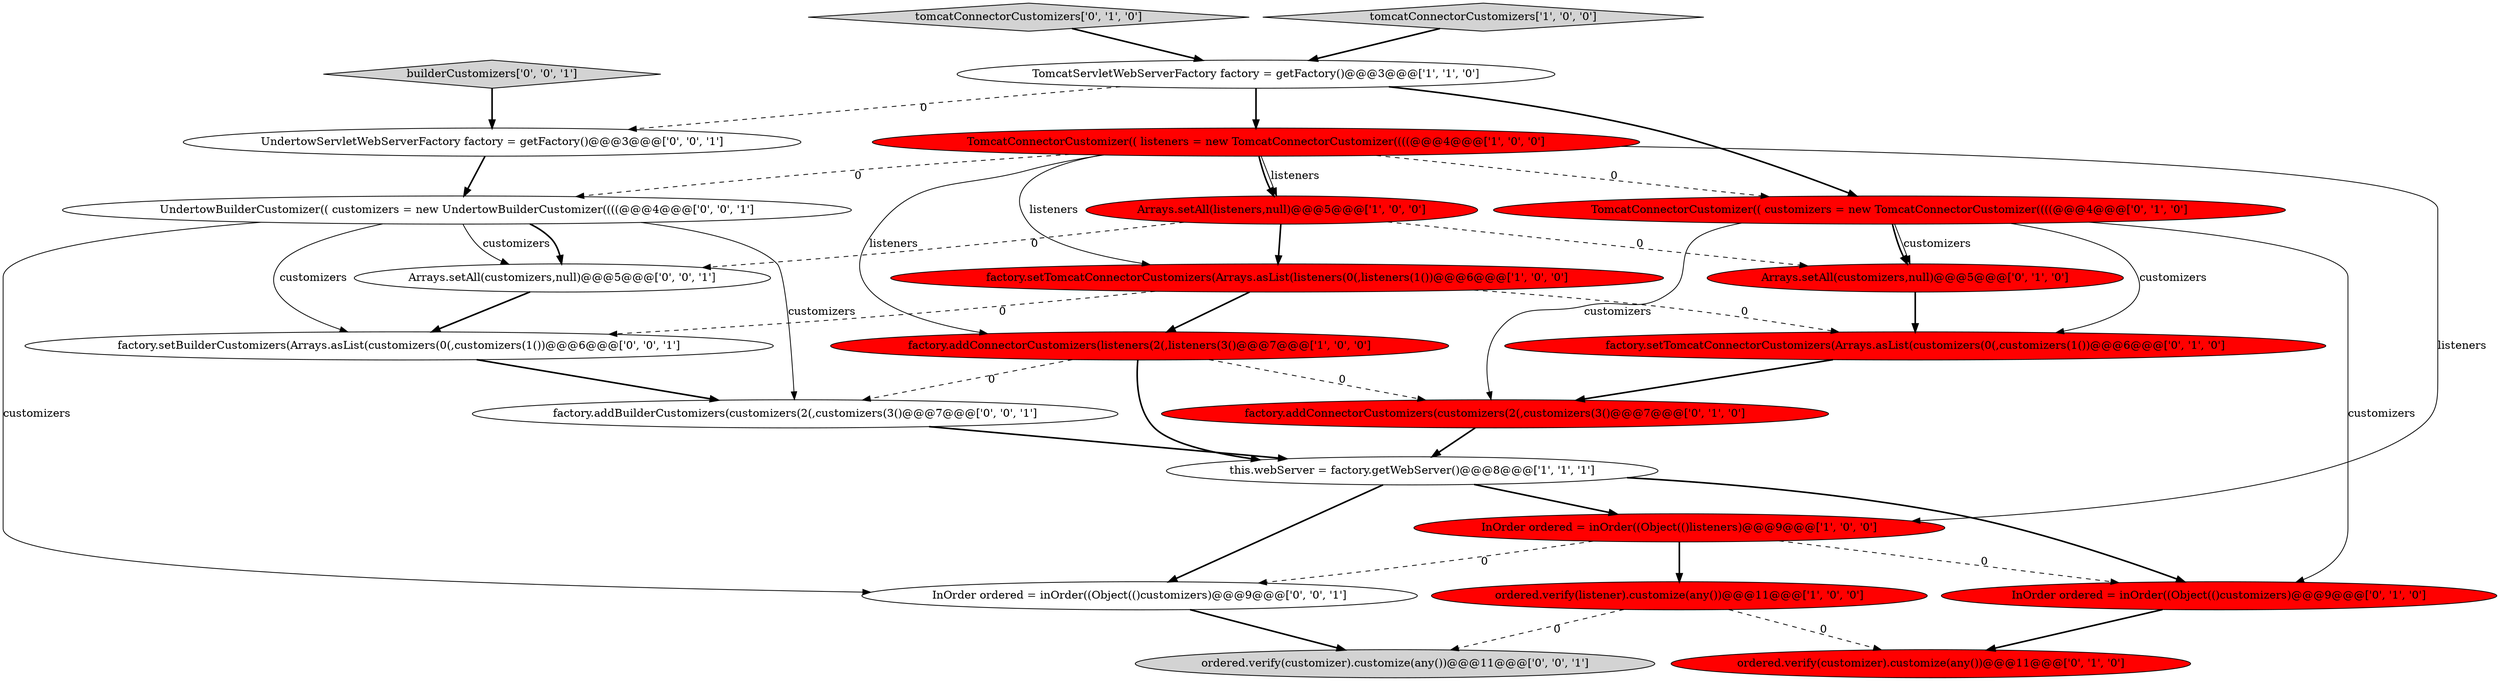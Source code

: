 digraph {
5 [style = filled, label = "TomcatServletWebServerFactory factory = getFactory()@@@3@@@['1', '1', '0']", fillcolor = white, shape = ellipse image = "AAA0AAABBB1BBB"];
14 [style = filled, label = "tomcatConnectorCustomizers['0', '1', '0']", fillcolor = lightgray, shape = diamond image = "AAA0AAABBB2BBB"];
11 [style = filled, label = "factory.setTomcatConnectorCustomizers(Arrays.asList(customizers(0(,customizers(1())@@@6@@@['0', '1', '0']", fillcolor = red, shape = ellipse image = "AAA1AAABBB2BBB"];
6 [style = filled, label = "factory.setTomcatConnectorCustomizers(Arrays.asList(listeners(0(,listeners(1())@@@6@@@['1', '0', '0']", fillcolor = red, shape = ellipse image = "AAA1AAABBB1BBB"];
9 [style = filled, label = "factory.addConnectorCustomizers(customizers(2(,customizers(3()@@@7@@@['0', '1', '0']", fillcolor = red, shape = ellipse image = "AAA1AAABBB2BBB"];
21 [style = filled, label = "UndertowBuilderCustomizer(( customizers = new UndertowBuilderCustomizer((((@@@4@@@['0', '0', '1']", fillcolor = white, shape = ellipse image = "AAA0AAABBB3BBB"];
13 [style = filled, label = "TomcatConnectorCustomizer(( customizers = new TomcatConnectorCustomizer((((@@@4@@@['0', '1', '0']", fillcolor = red, shape = ellipse image = "AAA1AAABBB2BBB"];
16 [style = filled, label = "ordered.verify(customizer).customize(any())@@@11@@@['0', '0', '1']", fillcolor = lightgray, shape = ellipse image = "AAA0AAABBB3BBB"];
2 [style = filled, label = "ordered.verify(listener).customize(any())@@@11@@@['1', '0', '0']", fillcolor = red, shape = ellipse image = "AAA1AAABBB1BBB"];
3 [style = filled, label = "Arrays.setAll(listeners,null)@@@5@@@['1', '0', '0']", fillcolor = red, shape = ellipse image = "AAA1AAABBB1BBB"];
20 [style = filled, label = "InOrder ordered = inOrder((Object(()customizers)@@@9@@@['0', '0', '1']", fillcolor = white, shape = ellipse image = "AAA0AAABBB3BBB"];
0 [style = filled, label = "TomcatConnectorCustomizer(( listeners = new TomcatConnectorCustomizer((((@@@4@@@['1', '0', '0']", fillcolor = red, shape = ellipse image = "AAA1AAABBB1BBB"];
23 [style = filled, label = "UndertowServletWebServerFactory factory = getFactory()@@@3@@@['0', '0', '1']", fillcolor = white, shape = ellipse image = "AAA0AAABBB3BBB"];
18 [style = filled, label = "factory.addBuilderCustomizers(customizers(2(,customizers(3()@@@7@@@['0', '0', '1']", fillcolor = white, shape = ellipse image = "AAA0AAABBB3BBB"];
4 [style = filled, label = "this.webServer = factory.getWebServer()@@@8@@@['1', '1', '1']", fillcolor = white, shape = ellipse image = "AAA0AAABBB1BBB"];
19 [style = filled, label = "factory.setBuilderCustomizers(Arrays.asList(customizers(0(,customizers(1())@@@6@@@['0', '0', '1']", fillcolor = white, shape = ellipse image = "AAA0AAABBB3BBB"];
12 [style = filled, label = "ordered.verify(customizer).customize(any())@@@11@@@['0', '1', '0']", fillcolor = red, shape = ellipse image = "AAA1AAABBB2BBB"];
22 [style = filled, label = "builderCustomizers['0', '0', '1']", fillcolor = lightgray, shape = diamond image = "AAA0AAABBB3BBB"];
15 [style = filled, label = "InOrder ordered = inOrder((Object(()customizers)@@@9@@@['0', '1', '0']", fillcolor = red, shape = ellipse image = "AAA1AAABBB2BBB"];
1 [style = filled, label = "InOrder ordered = inOrder((Object(()listeners)@@@9@@@['1', '0', '0']", fillcolor = red, shape = ellipse image = "AAA1AAABBB1BBB"];
7 [style = filled, label = "tomcatConnectorCustomizers['1', '0', '0']", fillcolor = lightgray, shape = diamond image = "AAA0AAABBB1BBB"];
8 [style = filled, label = "factory.addConnectorCustomizers(listeners(2(,listeners(3()@@@7@@@['1', '0', '0']", fillcolor = red, shape = ellipse image = "AAA1AAABBB1BBB"];
17 [style = filled, label = "Arrays.setAll(customizers,null)@@@5@@@['0', '0', '1']", fillcolor = white, shape = ellipse image = "AAA0AAABBB3BBB"];
10 [style = filled, label = "Arrays.setAll(customizers,null)@@@5@@@['0', '1', '0']", fillcolor = red, shape = ellipse image = "AAA1AAABBB2BBB"];
0->3 [style = bold, label=""];
13->10 [style = bold, label=""];
19->18 [style = bold, label=""];
3->17 [style = dashed, label="0"];
0->6 [style = solid, label="listeners"];
5->23 [style = dashed, label="0"];
1->15 [style = dashed, label="0"];
9->4 [style = bold, label=""];
4->15 [style = bold, label=""];
6->11 [style = dashed, label="0"];
3->6 [style = bold, label=""];
21->20 [style = solid, label="customizers"];
11->9 [style = bold, label=""];
13->11 [style = solid, label="customizers"];
13->9 [style = solid, label="customizers"];
22->23 [style = bold, label=""];
21->17 [style = solid, label="customizers"];
17->19 [style = bold, label=""];
13->15 [style = solid, label="customizers"];
1->20 [style = dashed, label="0"];
13->10 [style = solid, label="customizers"];
8->9 [style = dashed, label="0"];
2->12 [style = dashed, label="0"];
7->5 [style = bold, label=""];
20->16 [style = bold, label=""];
18->4 [style = bold, label=""];
21->19 [style = solid, label="customizers"];
5->0 [style = bold, label=""];
23->21 [style = bold, label=""];
21->18 [style = solid, label="customizers"];
0->21 [style = dashed, label="0"];
2->16 [style = dashed, label="0"];
5->13 [style = bold, label=""];
0->1 [style = solid, label="listeners"];
0->13 [style = dashed, label="0"];
6->8 [style = bold, label=""];
6->19 [style = dashed, label="0"];
4->20 [style = bold, label=""];
8->18 [style = dashed, label="0"];
4->1 [style = bold, label=""];
1->2 [style = bold, label=""];
15->12 [style = bold, label=""];
3->10 [style = dashed, label="0"];
8->4 [style = bold, label=""];
21->17 [style = bold, label=""];
0->8 [style = solid, label="listeners"];
14->5 [style = bold, label=""];
10->11 [style = bold, label=""];
0->3 [style = solid, label="listeners"];
}
